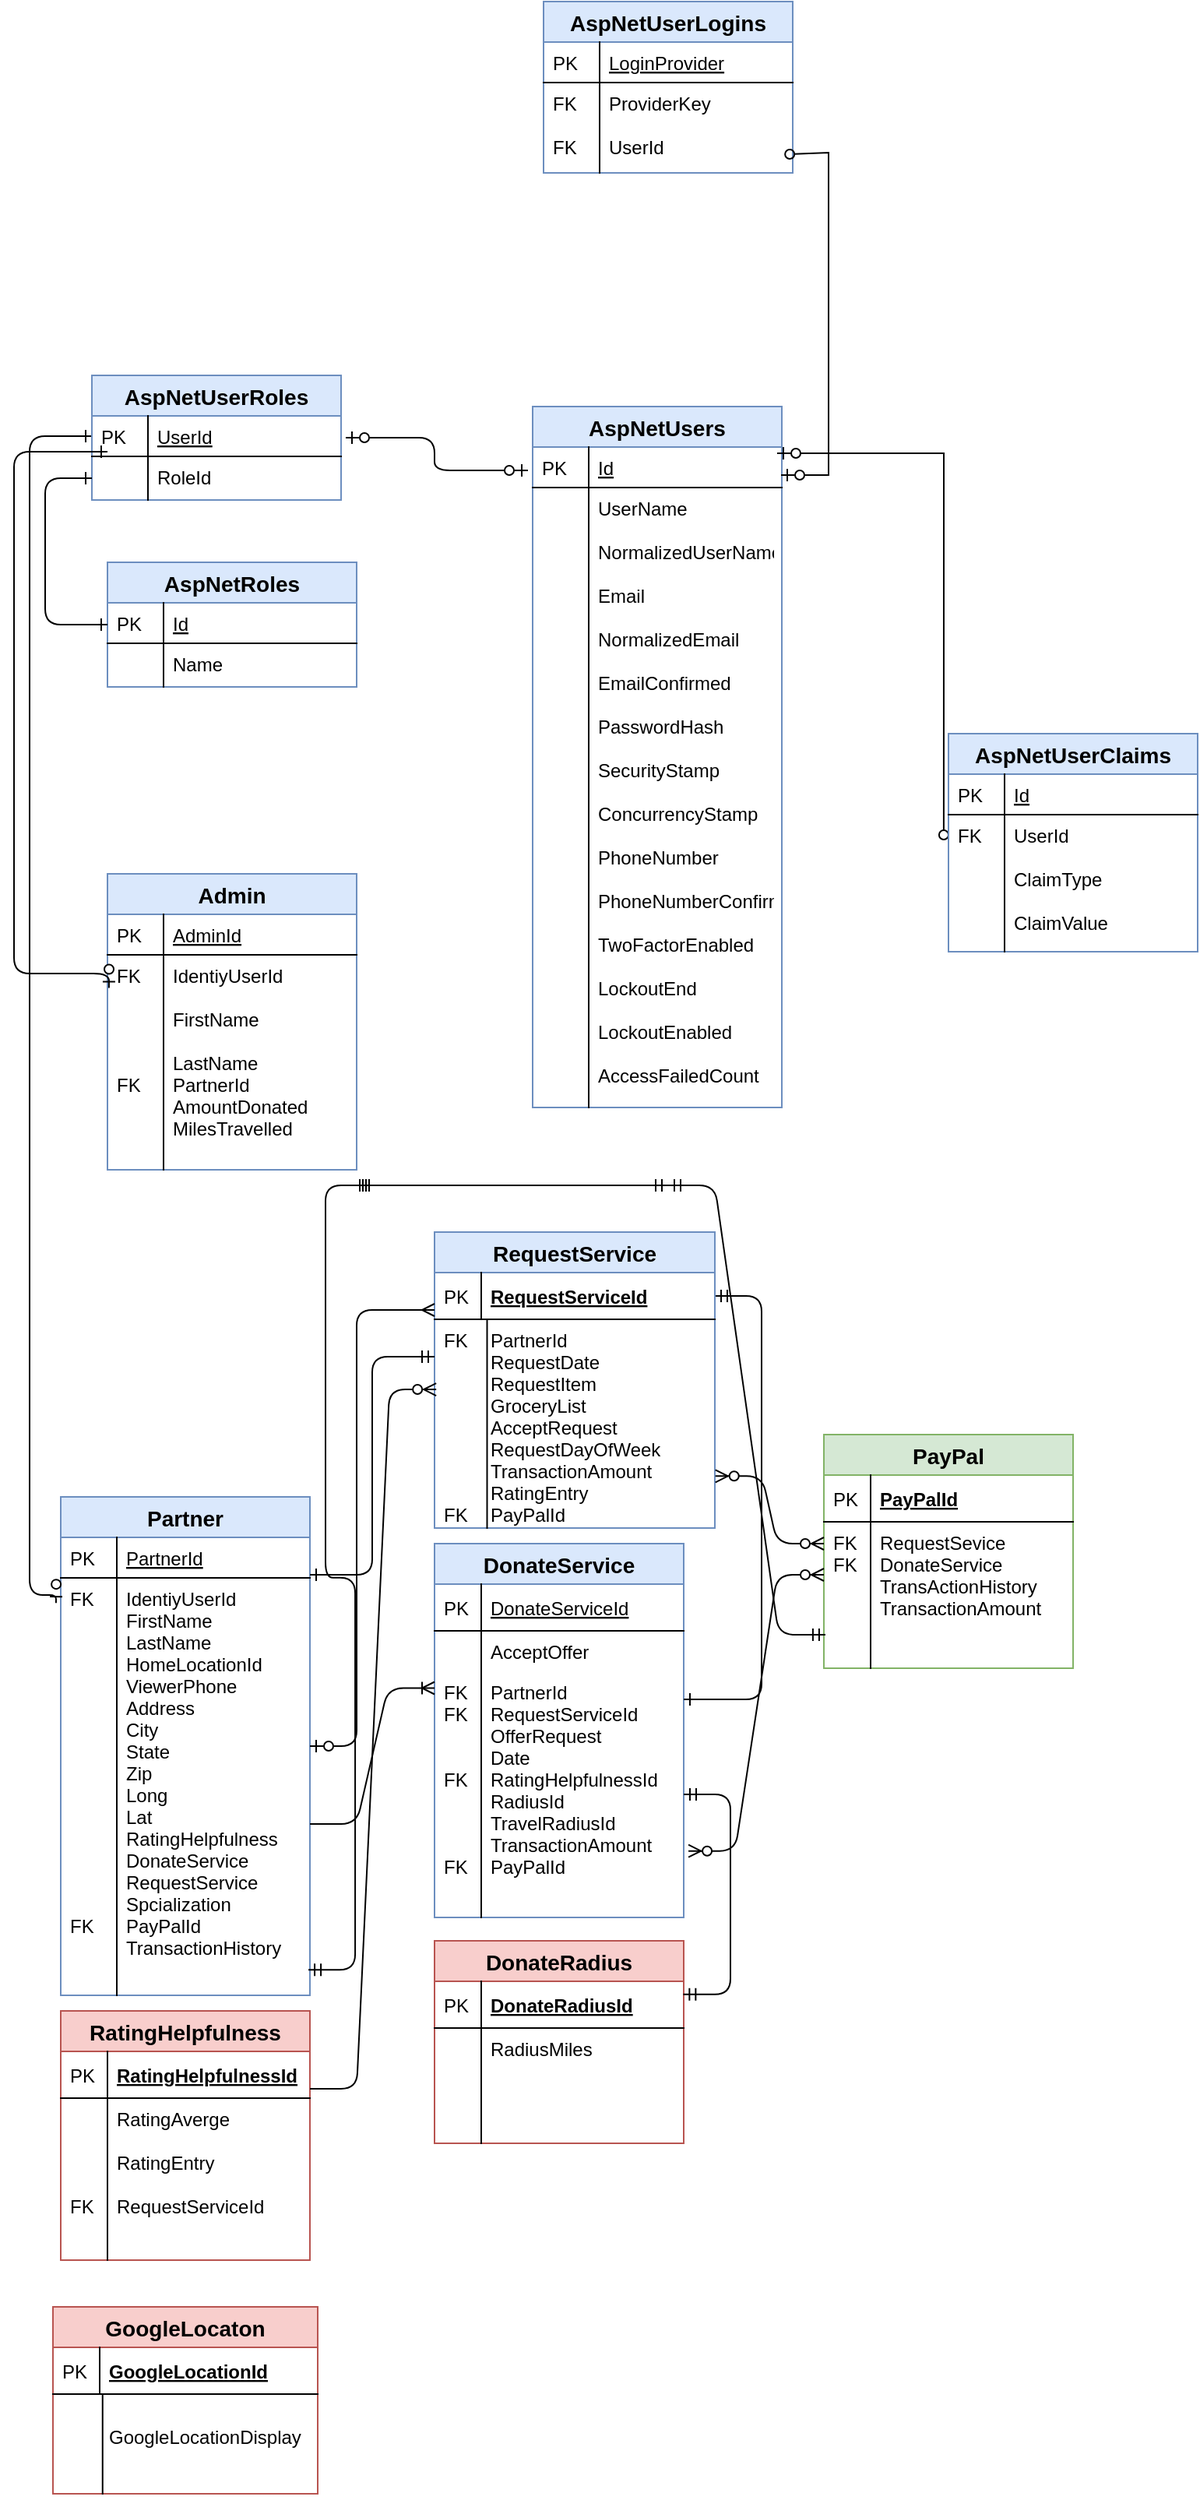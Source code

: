 <mxfile type="github" version="12.9.12">
  <diagram id="C5RBs43oDa-KdzZeNtuy" name="Page-1">
    <mxGraphModel grid="1" shadow="0" math="0" pageHeight="1169" pageWidth="827" pageScale="1" page="1" fold="1" arrows="1" connect="1" tooltips="1" guides="1" gridSize="10" dy="5072" dx="6500">
      <root>
        <mxCell id="WIyWlLk6GJQsqaUBKTNV-0" />
        <mxCell id="WIyWlLk6GJQsqaUBKTNV-1" parent="WIyWlLk6GJQsqaUBKTNV-0" />
        <mxCell id="zkfFHV4jXpPFQw0GAbJ--51" value="Partner" parent="WIyWlLk6GJQsqaUBKTNV-1" vertex="1" style="swimlane;fontStyle=1;childLayout=stackLayout;horizontal=1;startSize=26;horizontalStack=0;resizeParent=1;resizeLast=0;collapsible=1;marginBottom=0;rounded=0;shadow=0;strokeWidth=1;fontSize=14;fillColor=#dae8fc;strokeColor=#6c8ebf;">
          <mxGeometry as="geometry" height="320" width="160" y="-3680" x="-5750">
            <mxRectangle as="alternateBounds" height="26" width="160" y="80" x="20" />
          </mxGeometry>
        </mxCell>
        <mxCell id="zkfFHV4jXpPFQw0GAbJ--52" value="PartnerId" parent="zkfFHV4jXpPFQw0GAbJ--51" vertex="1" style="shape=partialRectangle;top=0;left=0;right=0;bottom=1;align=left;verticalAlign=top;fillColor=none;spacingLeft=40;spacingRight=4;overflow=hidden;rotatable=0;points=[[0,0.5],[1,0.5]];portConstraint=eastwest;dropTarget=0;rounded=0;shadow=0;strokeWidth=1;fontStyle=4">
          <mxGeometry as="geometry" height="26" width="160" y="26" />
        </mxCell>
        <mxCell id="zkfFHV4jXpPFQw0GAbJ--53" value="PK" parent="zkfFHV4jXpPFQw0GAbJ--52" vertex="1" style="shape=partialRectangle;top=0;left=0;bottom=0;fillColor=none;align=left;verticalAlign=top;spacingLeft=4;spacingRight=4;overflow=hidden;rotatable=0;points=[];portConstraint=eastwest;part=1;" connectable="0">
          <mxGeometry as="geometry" height="26" width="36" />
        </mxCell>
        <mxCell id="zkfFHV4jXpPFQw0GAbJ--54" value="IdentiyUserId&#xa;FirstName&#xa;LastName&#xa;HomeLocationId&#xa;ViewerPhone&#xa;Address&#xa;City&#xa;State&#xa;Zip&#xa;Long&#xa;Lat&#xa;RatingHelpfulness&#xa;DonateService&#xa;RequestService&#xa;Spcialization&#xa;PayPalId&#xa;TransactionHistory" parent="zkfFHV4jXpPFQw0GAbJ--51" vertex="1" style="shape=partialRectangle;top=0;left=0;right=0;bottom=0;align=left;verticalAlign=top;fillColor=none;spacingLeft=40;spacingRight=4;overflow=hidden;rotatable=0;points=[[0,0.5],[1,0.5]];portConstraint=eastwest;dropTarget=0;rounded=0;shadow=0;strokeWidth=1;">
          <mxGeometry as="geometry" height="268" width="160" y="52" />
        </mxCell>
        <mxCell id="zkfFHV4jXpPFQw0GAbJ--55" value="FK&#xa;&#xa;&#xa;&#xa;&#xa;&#xa;&#xa;&#xa;&#xa;&#xa;&#xa;&#xa;&#xa;&#xa;&#xa;FK&#xa;&#xa;" parent="zkfFHV4jXpPFQw0GAbJ--54" vertex="1" style="shape=partialRectangle;top=0;left=0;bottom=0;fillColor=none;align=left;verticalAlign=top;spacingLeft=4;spacingRight=4;overflow=hidden;rotatable=0;points=[];portConstraint=eastwest;part=1;" connectable="0">
          <mxGeometry as="geometry" height="268" width="36" />
        </mxCell>
        <mxCell id="w6MAxaTwaF9I9nZjJXPJ-12" value="DonateService" parent="WIyWlLk6GJQsqaUBKTNV-1" vertex="1" style="swimlane;fontStyle=1;childLayout=stackLayout;horizontal=1;startSize=26;horizontalStack=0;resizeParent=1;resizeParentMax=0;resizeLast=0;collapsible=1;marginBottom=0;align=center;fontSize=14;fillColor=#dae8fc;strokeColor=#6c8ebf;">
          <mxGeometry as="geometry" height="240" width="160" y="-3650" x="-5510" />
        </mxCell>
        <mxCell id="w6MAxaTwaF9I9nZjJXPJ-13" value="DonateServiceId" parent="w6MAxaTwaF9I9nZjJXPJ-12" vertex="1" style="shape=partialRectangle;top=0;left=0;right=0;bottom=1;align=left;verticalAlign=middle;fillColor=none;spacingLeft=34;spacingRight=4;overflow=hidden;rotatable=0;points=[[0,0.5],[1,0.5]];portConstraint=eastwest;dropTarget=0;fontStyle=4;fontSize=12;">
          <mxGeometry as="geometry" height="30" width="160" y="26" />
        </mxCell>
        <mxCell id="w6MAxaTwaF9I9nZjJXPJ-14" value="PK" parent="w6MAxaTwaF9I9nZjJXPJ-13" vertex="1" style="shape=partialRectangle;top=0;left=0;bottom=0;fillColor=none;align=left;verticalAlign=middle;spacingLeft=4;spacingRight=4;overflow=hidden;rotatable=0;points=[];portConstraint=eastwest;part=1;fontSize=12;" connectable="0">
          <mxGeometry as="geometry" height="30" width="30" />
        </mxCell>
        <mxCell id="w6MAxaTwaF9I9nZjJXPJ-15" value="AcceptOffer" parent="w6MAxaTwaF9I9nZjJXPJ-12" vertex="1" style="shape=partialRectangle;top=0;left=0;right=0;bottom=0;align=left;verticalAlign=top;fillColor=none;spacingLeft=34;spacingRight=4;overflow=hidden;rotatable=0;points=[[0,0.5],[1,0.5]];portConstraint=eastwest;dropTarget=0;fontSize=12;">
          <mxGeometry as="geometry" height="26" width="160" y="56" />
        </mxCell>
        <mxCell id="w6MAxaTwaF9I9nZjJXPJ-16" value="" parent="w6MAxaTwaF9I9nZjJXPJ-15" vertex="1" style="shape=partialRectangle;top=0;left=0;bottom=0;fillColor=none;align=left;verticalAlign=top;spacingLeft=4;spacingRight=4;overflow=hidden;rotatable=0;points=[];portConstraint=eastwest;part=1;fontSize=12;" connectable="0">
          <mxGeometry as="geometry" height="26" width="30" />
        </mxCell>
        <mxCell id="w6MAxaTwaF9I9nZjJXPJ-17" value="PartnerId&#xa;RequestServiceId&#xa;OfferRequest&#xa;Date&#xa;RatingHelpfulnessId&#xa;RadiusId&#xa;TravelRadiusId&#xa;TransactionAmount&#xa;PayPalId&#xa;" parent="w6MAxaTwaF9I9nZjJXPJ-12" vertex="1" style="shape=partialRectangle;top=0;left=0;right=0;bottom=0;align=left;verticalAlign=top;fillColor=none;spacingLeft=34;spacingRight=4;overflow=hidden;rotatable=0;points=[[0,0.5],[1,0.5]];portConstraint=eastwest;dropTarget=0;fontSize=12;">
          <mxGeometry as="geometry" height="158" width="160" y="82" />
        </mxCell>
        <mxCell id="w6MAxaTwaF9I9nZjJXPJ-18" value="FK&#xa;FK&#xa;&#xa;&#xa;FK&#xa;&#xa;&#xa;&#xa;FK&#xa;&#xa;&#xa;&#xa;&#xa;&#xa;&#xa;" parent="w6MAxaTwaF9I9nZjJXPJ-17" vertex="1" style="shape=partialRectangle;top=0;left=0;bottom=0;fillColor=none;align=left;verticalAlign=top;spacingLeft=4;spacingRight=4;overflow=hidden;rotatable=0;points=[];portConstraint=eastwest;part=1;fontSize=12;" connectable="0">
          <mxGeometry as="geometry" height="158" width="30" />
        </mxCell>
        <mxCell id="w6MAxaTwaF9I9nZjJXPJ-37" value="" parent="WIyWlLk6GJQsqaUBKTNV-1" style="edgeStyle=entityRelationEdgeStyle;fontSize=12;html=1;endArrow=ERmandOne;startArrow=ERone;startFill=0;" edge="1" target="w6MAxaTwaF9I9nZjJXPJ-27">
          <mxGeometry as="geometry" height="100" width="100" relative="1">
            <mxPoint as="sourcePoint" y="-3550" x="-5350" />
            <mxPoint as="targetPoint" y="-3570" x="-5240" />
          </mxGeometry>
        </mxCell>
        <mxCell id="w6MAxaTwaF9I9nZjJXPJ-26" value="RequestService" parent="WIyWlLk6GJQsqaUBKTNV-1" vertex="1" style="swimlane;fontStyle=1;childLayout=stackLayout;horizontal=1;startSize=26;horizontalStack=0;resizeParent=1;resizeParentMax=0;resizeLast=0;collapsible=1;marginBottom=0;align=center;fontSize=14;fillColor=#dae8fc;strokeColor=#6c8ebf;">
          <mxGeometry as="geometry" height="190" width="180" y="-3850" x="-5510" />
        </mxCell>
        <mxCell id="49uODAvItG5w0bbBPL_0-8" value="" parent="w6MAxaTwaF9I9nZjJXPJ-26" style="edgeStyle=entityRelationEdgeStyle;fontSize=12;html=1;endArrow=ERmandOne;startArrow=ERmandOne;" edge="1">
          <mxGeometry as="geometry" height="100" width="100" relative="1">
            <mxPoint as="sourcePoint" y="-30" x="-50" />
            <mxPoint as="targetPoint" y="-30" x="150" />
          </mxGeometry>
        </mxCell>
        <mxCell id="w6MAxaTwaF9I9nZjJXPJ-27" value="RequestServiceId" parent="w6MAxaTwaF9I9nZjJXPJ-26" vertex="1" style="shape=partialRectangle;top=0;left=0;right=0;bottom=1;align=left;verticalAlign=middle;fillColor=none;spacingLeft=34;spacingRight=4;overflow=hidden;rotatable=0;points=[[0,0.5],[1,0.5]];portConstraint=eastwest;dropTarget=0;fontStyle=5;fontSize=12;">
          <mxGeometry as="geometry" height="30" width="180" y="26" />
        </mxCell>
        <mxCell id="w6MAxaTwaF9I9nZjJXPJ-28" value="PK" parent="w6MAxaTwaF9I9nZjJXPJ-27" vertex="1" style="shape=partialRectangle;top=0;left=0;bottom=0;fillColor=none;align=left;verticalAlign=middle;spacingLeft=4;spacingRight=4;overflow=hidden;rotatable=0;points=[];portConstraint=eastwest;part=1;fontSize=12;" connectable="0">
          <mxGeometry as="geometry" height="30" width="30" />
        </mxCell>
        <mxCell id="w6MAxaTwaF9I9nZjJXPJ-29" value="PartnerId&#xa;RequestDate&#xa;RequestItem&#xa;GroceryList&#xa;AcceptRequest&#xa;RequestDayOfWeek&#xa;TransactionAmount&#xa;RatingEntry&#xa;PayPalId&#xa;" parent="w6MAxaTwaF9I9nZjJXPJ-26" vertex="1" style="shape=partialRectangle;top=0;left=0;right=0;bottom=0;align=left;verticalAlign=top;fillColor=none;spacingLeft=34;spacingRight=4;overflow=hidden;rotatable=0;points=[[0,0.5],[1,0.5]];portConstraint=eastwest;dropTarget=0;fontSize=12;">
          <mxGeometry as="geometry" height="134" width="180" y="56" />
        </mxCell>
        <mxCell id="w6MAxaTwaF9I9nZjJXPJ-30" value="FK&#xa;&#xa;&#xa;&#xa;&#xa;&#xa;&#xa;&#xa;FK&#xa;&#xa;&#xa;&#xa;" parent="w6MAxaTwaF9I9nZjJXPJ-29" vertex="1" style="shape=partialRectangle;top=0;left=0;bottom=0;fillColor=none;align=left;verticalAlign=top;spacingLeft=4;spacingRight=4;overflow=hidden;rotatable=0;points=[];portConstraint=eastwest;part=1;fontSize=12;" connectable="0">
          <mxGeometry as="geometry" height="134" width="33.75" />
        </mxCell>
        <mxCell id="4Npi-XYbnUJPOElRgU_o-9" value="" parent="WIyWlLk6GJQsqaUBKTNV-1" style="edgeStyle=orthogonalEdgeStyle;fontSize=12;html=1;endArrow=ERzeroToOne;endFill=1;entryX=-0.019;entryY=0.06;entryDx=0;entryDy=0;entryPerimeter=0;startArrow=ERone;startFill=0;" edge="1" target="zkfFHV4jXpPFQw0GAbJ--54">
          <mxGeometry as="geometry" height="100" width="100" relative="1">
            <mxPoint as="sourcePoint" y="-4361" x="-5730" />
            <mxPoint as="targetPoint" y="-3791" x="-5750" />
            <Array as="points">
              <mxPoint y="-4361" x="-5770" />
              <mxPoint y="-3617" x="-5770" />
            </Array>
          </mxGeometry>
        </mxCell>
        <mxCell id="4Npi-XYbnUJPOElRgU_o-16" value="PayPal" parent="WIyWlLk6GJQsqaUBKTNV-1" vertex="1" style="swimlane;fontStyle=1;childLayout=stackLayout;horizontal=1;startSize=26;horizontalStack=0;resizeParent=1;resizeParentMax=0;resizeLast=0;collapsible=1;marginBottom=0;align=center;fontSize=14;fillColor=#d5e8d4;strokeColor=#82b366;">
          <mxGeometry as="geometry" height="150" width="160" y="-3720" x="-5260" />
        </mxCell>
        <mxCell id="4Npi-XYbnUJPOElRgU_o-17" value="PayPalId" parent="4Npi-XYbnUJPOElRgU_o-16" vertex="1" style="shape=partialRectangle;top=0;left=0;right=0;bottom=1;align=left;verticalAlign=middle;fillColor=none;spacingLeft=34;spacingRight=4;overflow=hidden;rotatable=0;points=[[0,0.5],[1,0.5]];portConstraint=eastwest;dropTarget=0;fontStyle=5;fontSize=12;">
          <mxGeometry as="geometry" height="30" width="160" y="26" />
        </mxCell>
        <mxCell id="4Npi-XYbnUJPOElRgU_o-18" value="PK" parent="4Npi-XYbnUJPOElRgU_o-17" vertex="1" style="shape=partialRectangle;top=0;left=0;bottom=0;fillColor=none;align=left;verticalAlign=middle;spacingLeft=4;spacingRight=4;overflow=hidden;rotatable=0;points=[];portConstraint=eastwest;part=1;fontSize=12;" connectable="0">
          <mxGeometry as="geometry" height="30" width="30" />
        </mxCell>
        <mxCell id="4Npi-XYbnUJPOElRgU_o-19" value="RequestSevice&#xa;DonateService&#xa;TransActionHistory&#xa;TransactionAmount" parent="4Npi-XYbnUJPOElRgU_o-16" vertex="1" style="shape=partialRectangle;top=0;left=0;right=0;bottom=0;align=left;verticalAlign=top;fillColor=none;spacingLeft=34;spacingRight=4;overflow=hidden;rotatable=0;points=[[0,0.5],[1,0.5]];portConstraint=eastwest;dropTarget=0;fontSize=12;">
          <mxGeometry as="geometry" height="94" width="160" y="56" />
        </mxCell>
        <mxCell id="4Npi-XYbnUJPOElRgU_o-20" value="FK&#xa;FK" parent="4Npi-XYbnUJPOElRgU_o-19" vertex="1" style="shape=partialRectangle;top=0;left=0;bottom=0;fillColor=none;align=left;verticalAlign=top;spacingLeft=4;spacingRight=4;overflow=hidden;rotatable=0;points=[];portConstraint=eastwest;part=1;fontSize=12;" connectable="0">
          <mxGeometry as="geometry" height="94" width="30" />
        </mxCell>
        <mxCell id="0W0cWMTUV2IDfXPeLBm6-0" value="" parent="WIyWlLk6GJQsqaUBKTNV-1" style="edgeStyle=orthogonalEdgeStyle;fontSize=12;html=1;endArrow=ERmandOne;startArrow=ERone;startFill=0;" edge="1" source="zkfFHV4jXpPFQw0GAbJ--52">
          <mxGeometry as="geometry" height="100" width="100" relative="1">
            <mxPoint as="sourcePoint" y="-3630" x="-5580" />
            <mxPoint as="targetPoint" y="-3770" x="-5510" />
            <Array as="points">
              <mxPoint y="-3630" x="-5550" />
              <mxPoint y="-3770" x="-5550" />
            </Array>
          </mxGeometry>
        </mxCell>
        <mxCell id="oAIq1dQu28Q5ENZZxSXI-0" value="" parent="WIyWlLk6GJQsqaUBKTNV-1" style="edgeStyle=orthogonalEdgeStyle;fontSize=12;html=1;endArrow=ERmany;startArrow=ERzeroToOne;startFill=1;endFill=0;" edge="1">
          <mxGeometry as="geometry" height="100" width="100" relative="1">
            <mxPoint as="sourcePoint" y="-3520" x="-5590" />
            <mxPoint as="targetPoint" y="-3800" x="-5510" />
            <Array as="points">
              <mxPoint y="-3520" x="-5590" />
              <mxPoint y="-3520" x="-5560" />
              <mxPoint y="-3800" x="-5560" />
            </Array>
          </mxGeometry>
        </mxCell>
        <mxCell id="KTBwwEuSzIFc9z8oNqsP-0" value="AspNetRoles" parent="WIyWlLk6GJQsqaUBKTNV-1" vertex="1" style="swimlane;fontStyle=1;childLayout=stackLayout;horizontal=1;startSize=26;horizontalStack=0;resizeParent=1;resizeLast=0;collapsible=1;marginBottom=0;rounded=0;shadow=0;strokeWidth=1;fontSize=14;fillColor=#dae8fc;strokeColor=#6c8ebf;">
          <mxGeometry as="geometry" height="80" width="160" y="-4280" x="-5720">
            <mxRectangle as="alternateBounds" height="26" width="160" y="80" x="20" />
          </mxGeometry>
        </mxCell>
        <mxCell id="KTBwwEuSzIFc9z8oNqsP-1" value="Id" parent="KTBwwEuSzIFc9z8oNqsP-0" vertex="1" style="shape=partialRectangle;top=0;left=0;right=0;bottom=1;align=left;verticalAlign=top;fillColor=none;spacingLeft=40;spacingRight=4;overflow=hidden;rotatable=0;points=[[0,0.5],[1,0.5]];portConstraint=eastwest;dropTarget=0;rounded=0;shadow=0;strokeWidth=1;fontStyle=4">
          <mxGeometry as="geometry" height="26" width="160" y="26" />
        </mxCell>
        <mxCell id="KTBwwEuSzIFc9z8oNqsP-2" value="PK" parent="KTBwwEuSzIFc9z8oNqsP-1" vertex="1" style="shape=partialRectangle;top=0;left=0;bottom=0;fillColor=none;align=left;verticalAlign=top;spacingLeft=4;spacingRight=4;overflow=hidden;rotatable=0;points=[];portConstraint=eastwest;part=1;" connectable="0">
          <mxGeometry as="geometry" height="26" width="36" />
        </mxCell>
        <mxCell id="KTBwwEuSzIFc9z8oNqsP-3" value="Name" parent="KTBwwEuSzIFc9z8oNqsP-0" vertex="1" style="shape=partialRectangle;top=0;left=0;right=0;bottom=0;align=left;verticalAlign=top;fillColor=none;spacingLeft=40;spacingRight=4;overflow=hidden;rotatable=0;points=[[0,0.5],[1,0.5]];portConstraint=eastwest;dropTarget=0;rounded=0;shadow=0;strokeWidth=1;">
          <mxGeometry as="geometry" height="28" width="160" y="52" />
        </mxCell>
        <mxCell id="KTBwwEuSzIFc9z8oNqsP-4" value="" parent="KTBwwEuSzIFc9z8oNqsP-3" vertex="1" style="shape=partialRectangle;top=0;left=0;bottom=0;fillColor=none;align=left;verticalAlign=top;spacingLeft=4;spacingRight=4;overflow=hidden;rotatable=0;points=[];portConstraint=eastwest;part=1;" connectable="0">
          <mxGeometry as="geometry" height="28" width="36" />
        </mxCell>
        <mxCell id="KTBwwEuSzIFc9z8oNqsP-5" value="AspNetUserRoles" parent="WIyWlLk6GJQsqaUBKTNV-1" vertex="1" style="swimlane;fontStyle=1;childLayout=stackLayout;horizontal=1;startSize=26;horizontalStack=0;resizeParent=1;resizeLast=0;collapsible=1;marginBottom=0;rounded=0;shadow=0;strokeWidth=1;fontSize=14;fillColor=#dae8fc;strokeColor=#6c8ebf;">
          <mxGeometry as="geometry" height="80" width="160" y="-4400" x="-5730">
            <mxRectangle as="alternateBounds" height="26" width="160" y="80" x="20" />
          </mxGeometry>
        </mxCell>
        <mxCell id="KTBwwEuSzIFc9z8oNqsP-6" value="UserId" parent="KTBwwEuSzIFc9z8oNqsP-5" vertex="1" style="shape=partialRectangle;top=0;left=0;right=0;bottom=1;align=left;verticalAlign=top;fillColor=none;spacingLeft=40;spacingRight=4;overflow=hidden;rotatable=0;points=[[0,0.5],[1,0.5]];portConstraint=eastwest;dropTarget=0;rounded=0;shadow=0;strokeWidth=1;fontStyle=4">
          <mxGeometry as="geometry" height="26" width="160" y="26" />
        </mxCell>
        <mxCell id="KTBwwEuSzIFc9z8oNqsP-7" value="PK" parent="KTBwwEuSzIFc9z8oNqsP-6" vertex="1" style="shape=partialRectangle;top=0;left=0;bottom=0;fillColor=none;align=left;verticalAlign=top;spacingLeft=4;spacingRight=4;overflow=hidden;rotatable=0;points=[];portConstraint=eastwest;part=1;" connectable="0">
          <mxGeometry as="geometry" height="26" width="36" />
        </mxCell>
        <mxCell id="KTBwwEuSzIFc9z8oNqsP-8" value="RoleId" parent="KTBwwEuSzIFc9z8oNqsP-5" vertex="1" style="shape=partialRectangle;top=0;left=0;right=0;bottom=0;align=left;verticalAlign=top;fillColor=none;spacingLeft=40;spacingRight=4;overflow=hidden;rotatable=0;points=[[0,0.5],[1,0.5]];portConstraint=eastwest;dropTarget=0;rounded=0;shadow=0;strokeWidth=1;">
          <mxGeometry as="geometry" height="28" width="160" y="52" />
        </mxCell>
        <mxCell id="KTBwwEuSzIFc9z8oNqsP-9" value="" parent="KTBwwEuSzIFc9z8oNqsP-8" vertex="1" style="shape=partialRectangle;top=0;left=0;bottom=0;fillColor=none;align=left;verticalAlign=top;spacingLeft=4;spacingRight=4;overflow=hidden;rotatable=0;points=[];portConstraint=eastwest;part=1;" connectable="0">
          <mxGeometry as="geometry" height="28" width="36" />
        </mxCell>
        <mxCell id="KTBwwEuSzIFc9z8oNqsP-10" value="AspNetUserLogins" parent="WIyWlLk6GJQsqaUBKTNV-1" vertex="1" style="swimlane;fontStyle=1;childLayout=stackLayout;horizontal=1;startSize=26;horizontalStack=0;resizeParent=1;resizeLast=0;collapsible=1;marginBottom=0;rounded=0;shadow=0;strokeWidth=1;fontSize=14;fillColor=#dae8fc;strokeColor=#6c8ebf;">
          <mxGeometry as="geometry" height="110" width="160" y="-4640" x="-5440">
            <mxRectangle as="alternateBounds" height="26" width="160" y="80" x="20" />
          </mxGeometry>
        </mxCell>
        <mxCell id="KTBwwEuSzIFc9z8oNqsP-11" value="LoginProvider" parent="KTBwwEuSzIFc9z8oNqsP-10" vertex="1" style="shape=partialRectangle;top=0;left=0;right=0;bottom=1;align=left;verticalAlign=top;fillColor=none;spacingLeft=40;spacingRight=4;overflow=hidden;rotatable=0;points=[[0,0.5],[1,0.5]];portConstraint=eastwest;dropTarget=0;rounded=0;shadow=0;strokeWidth=1;fontStyle=4">
          <mxGeometry as="geometry" height="26" width="160" y="26" />
        </mxCell>
        <mxCell id="KTBwwEuSzIFc9z8oNqsP-12" value="PK" parent="KTBwwEuSzIFc9z8oNqsP-11" vertex="1" style="shape=partialRectangle;top=0;left=0;bottom=0;fillColor=none;align=left;verticalAlign=top;spacingLeft=4;spacingRight=4;overflow=hidden;rotatable=0;points=[];portConstraint=eastwest;part=1;" connectable="0">
          <mxGeometry as="geometry" height="26" width="36" />
        </mxCell>
        <mxCell id="KTBwwEuSzIFc9z8oNqsP-13" value="ProviderKey&#xa;&#xa;UserId" parent="KTBwwEuSzIFc9z8oNqsP-10" vertex="1" style="shape=partialRectangle;top=0;left=0;right=0;bottom=0;align=left;verticalAlign=top;fillColor=none;spacingLeft=40;spacingRight=4;overflow=hidden;rotatable=0;points=[[0,0.5],[1,0.5]];portConstraint=eastwest;dropTarget=0;rounded=0;shadow=0;strokeWidth=1;">
          <mxGeometry as="geometry" height="58" width="160" y="52" />
        </mxCell>
        <mxCell id="KTBwwEuSzIFc9z8oNqsP-14" value="FK&#xa;&#xa;FK" parent="KTBwwEuSzIFc9z8oNqsP-13" vertex="1" style="shape=partialRectangle;top=0;left=0;bottom=0;fillColor=none;align=left;verticalAlign=top;spacingLeft=4;spacingRight=4;overflow=hidden;rotatable=0;points=[];portConstraint=eastwest;part=1;" connectable="0">
          <mxGeometry as="geometry" height="58" width="36" />
        </mxCell>
        <mxCell id="KTBwwEuSzIFc9z8oNqsP-15" value="AspNetUsers" parent="WIyWlLk6GJQsqaUBKTNV-1" vertex="1" style="swimlane;fontStyle=1;childLayout=stackLayout;horizontal=1;startSize=26;horizontalStack=0;resizeParent=1;resizeLast=0;collapsible=1;marginBottom=0;rounded=0;shadow=0;strokeWidth=1;fontSize=14;fillColor=#dae8fc;strokeColor=#6c8ebf;">
          <mxGeometry as="geometry" height="450" width="160" y="-4380" x="-5447">
            <mxRectangle as="alternateBounds" height="26" width="160" y="80" x="20" />
          </mxGeometry>
        </mxCell>
        <mxCell id="KTBwwEuSzIFc9z8oNqsP-31" parent="KTBwwEuSzIFc9z8oNqsP-15" style="edgeStyle=orthogonalEdgeStyle;rounded=0;orthogonalLoop=1;jettySize=auto;html=1;startArrow=oval;startFill=0;endArrow=ERzeroToOne;endFill=1;exitX=-0.019;exitY=0.148;exitDx=0;exitDy=0;exitPerimeter=0;" edge="1" source="KTBwwEuSzIFc9z8oNqsP-23">
          <mxGeometry as="geometry" relative="1">
            <mxPoint as="targetPoint" y="30" x="157" />
            <mxPoint as="sourcePoint" y="270" x="247" />
            <Array as="points">
              <mxPoint y="30" x="264" />
            </Array>
          </mxGeometry>
        </mxCell>
        <mxCell id="KTBwwEuSzIFc9z8oNqsP-16" value="Id" parent="KTBwwEuSzIFc9z8oNqsP-15" vertex="1" style="shape=partialRectangle;top=0;left=0;right=0;bottom=1;align=left;verticalAlign=top;fillColor=none;spacingLeft=40;spacingRight=4;overflow=hidden;rotatable=0;points=[[0,0.5],[1,0.5]];portConstraint=eastwest;dropTarget=0;rounded=0;shadow=0;strokeWidth=1;fontStyle=4">
          <mxGeometry as="geometry" height="26" width="160" y="26" />
        </mxCell>
        <mxCell id="KTBwwEuSzIFc9z8oNqsP-17" value="PK" parent="KTBwwEuSzIFc9z8oNqsP-16" vertex="1" style="shape=partialRectangle;top=0;left=0;bottom=0;fillColor=none;align=left;verticalAlign=top;spacingLeft=4;spacingRight=4;overflow=hidden;rotatable=0;points=[];portConstraint=eastwest;part=1;" connectable="0">
          <mxGeometry as="geometry" height="26" width="36" />
        </mxCell>
        <mxCell id="KTBwwEuSzIFc9z8oNqsP-18" value="UserName&#xa;&#xa;NormalizedUserName&#xa;&#xa;Email&#xa;&#xa;NormalizedEmail&#xa;&#xa;EmailConfirmed&#xa;&#xa;PasswordHash&#xa;&#xa;SecurityStamp&#xa;&#xa;ConcurrencyStamp&#xa;&#xa;PhoneNumber&#xa;&#xa;PhoneNumberConfirmed&#xa;&#xa;TwoFactorEnabled&#xa;&#xa;LockoutEnd&#xa;&#xa;LockoutEnabled&#xa;&#xa;AccessFailedCount" parent="KTBwwEuSzIFc9z8oNqsP-15" vertex="1" style="shape=partialRectangle;top=0;left=0;right=0;bottom=0;align=left;verticalAlign=top;fillColor=none;spacingLeft=40;spacingRight=4;overflow=hidden;rotatable=0;points=[[0,0.5],[1,0.5]];portConstraint=eastwest;dropTarget=0;rounded=0;shadow=0;strokeWidth=1;">
          <mxGeometry as="geometry" height="398" width="160" y="52" />
        </mxCell>
        <mxCell id="KTBwwEuSzIFc9z8oNqsP-19" value="" parent="KTBwwEuSzIFc9z8oNqsP-18" vertex="1" style="shape=partialRectangle;top=0;left=0;bottom=0;fillColor=none;align=left;verticalAlign=top;spacingLeft=4;spacingRight=4;overflow=hidden;rotatable=0;points=[];portConstraint=eastwest;part=1;" connectable="0">
          <mxGeometry as="geometry" height="398" width="36" />
        </mxCell>
        <mxCell id="KTBwwEuSzIFc9z8oNqsP-20" value="AspNetUserClaims" parent="WIyWlLk6GJQsqaUBKTNV-1" vertex="1" style="swimlane;fontStyle=1;childLayout=stackLayout;horizontal=1;startSize=26;horizontalStack=0;resizeParent=1;resizeLast=0;collapsible=1;marginBottom=0;rounded=0;shadow=0;strokeWidth=1;fontSize=14;fillColor=#dae8fc;strokeColor=#6c8ebf;">
          <mxGeometry as="geometry" height="140" width="160" y="-4170" x="-5180">
            <mxRectangle as="alternateBounds" height="26" width="160" y="80" x="20" />
          </mxGeometry>
        </mxCell>
        <mxCell id="KTBwwEuSzIFc9z8oNqsP-21" value="Id" parent="KTBwwEuSzIFc9z8oNqsP-20" vertex="1" style="shape=partialRectangle;top=0;left=0;right=0;bottom=1;align=left;verticalAlign=top;fillColor=none;spacingLeft=40;spacingRight=4;overflow=hidden;rotatable=0;points=[[0,0.5],[1,0.5]];portConstraint=eastwest;dropTarget=0;rounded=0;shadow=0;strokeWidth=1;fontStyle=4">
          <mxGeometry as="geometry" height="26" width="160" y="26" />
        </mxCell>
        <mxCell id="KTBwwEuSzIFc9z8oNqsP-22" value="PK" parent="KTBwwEuSzIFc9z8oNqsP-21" vertex="1" style="shape=partialRectangle;top=0;left=0;bottom=0;fillColor=none;align=left;verticalAlign=top;spacingLeft=4;spacingRight=4;overflow=hidden;rotatable=0;points=[];portConstraint=eastwest;part=1;" connectable="0">
          <mxGeometry as="geometry" height="26" width="36" />
        </mxCell>
        <mxCell id="KTBwwEuSzIFc9z8oNqsP-23" value="UserId&#xa;&#xa;ClaimType&#xa;&#xa;ClaimValue" parent="KTBwwEuSzIFc9z8oNqsP-20" vertex="1" style="shape=partialRectangle;top=0;left=0;right=0;bottom=0;align=left;verticalAlign=top;fillColor=none;spacingLeft=40;spacingRight=4;overflow=hidden;rotatable=0;points=[[0,0.5],[1,0.5]];portConstraint=eastwest;dropTarget=0;rounded=0;shadow=0;strokeWidth=1;">
          <mxGeometry as="geometry" height="88" width="160" y="52" />
        </mxCell>
        <mxCell id="KTBwwEuSzIFc9z8oNqsP-24" value="FK&#xa;&#xa;&#xa;&#xa;" parent="KTBwwEuSzIFc9z8oNqsP-23" vertex="1" style="shape=partialRectangle;top=0;left=0;bottom=0;fillColor=none;align=left;verticalAlign=top;spacingLeft=4;spacingRight=4;overflow=hidden;rotatable=0;points=[];portConstraint=eastwest;part=1;" connectable="0">
          <mxGeometry as="geometry" height="88" width="36" />
        </mxCell>
        <mxCell id="KTBwwEuSzIFc9z8oNqsP-25" value="" parent="WIyWlLk6GJQsqaUBKTNV-1" style="edgeStyle=orthogonalEdgeStyle;fontSize=12;html=1;endArrow=ERone;endFill=0;entryX=0;entryY=0.5;entryDx=0;entryDy=0;startArrow=ERone;startFill=0;" edge="1" target="KTBwwEuSzIFc9z8oNqsP-8">
          <mxGeometry as="geometry" height="100" width="100" relative="1">
            <mxPoint as="sourcePoint" y="-4240" x="-5720" />
            <mxPoint as="targetPoint" y="-3606.72" x="-5743.04" />
            <Array as="points">
              <mxPoint y="-4240" x="-5760" />
              <mxPoint y="-4334" x="-5760" />
            </Array>
          </mxGeometry>
        </mxCell>
        <mxCell id="KTBwwEuSzIFc9z8oNqsP-26" value="" parent="WIyWlLk6GJQsqaUBKTNV-1" style="edgeStyle=orthogonalEdgeStyle;fontSize=12;html=1;endArrow=ERzeroToOne;startArrow=ERzeroToOne;startFill=1;endFill=1;" edge="1">
          <mxGeometry as="geometry" height="100" width="100" relative="1">
            <mxPoint as="sourcePoint" y="-4360" x="-5567" />
            <mxPoint as="targetPoint" y="-4339" x="-5450" />
            <Array as="points">
              <mxPoint y="-4360" x="-5510" />
              <mxPoint y="-4339" x="-5510" />
            </Array>
          </mxGeometry>
        </mxCell>
        <mxCell id="KTBwwEuSzIFc9z8oNqsP-30" parent="WIyWlLk6GJQsqaUBKTNV-1" style="edgeStyle=orthogonalEdgeStyle;rounded=0;orthogonalLoop=1;jettySize=auto;html=1;startArrow=oval;startFill=0;endArrow=ERzeroToOne;endFill=1;exitX=0.988;exitY=0.793;exitDx=0;exitDy=0;exitPerimeter=0;" edge="1" source="KTBwwEuSzIFc9z8oNqsP-13">
          <mxGeometry as="geometry" relative="1">
            <mxPoint as="targetPoint" y="-4336" x="-5287.5" />
            <mxPoint as="sourcePoint" y="-4670" x="-4992.5" />
            <Array as="points">
              <mxPoint y="-4543" x="-5257" />
              <mxPoint y="-4336" x="-5257" />
            </Array>
          </mxGeometry>
        </mxCell>
        <mxCell id="KTBwwEuSzIFc9z8oNqsP-32" value="Admin" parent="WIyWlLk6GJQsqaUBKTNV-1" vertex="1" style="swimlane;fontStyle=1;childLayout=stackLayout;horizontal=1;startSize=26;horizontalStack=0;resizeParent=1;resizeLast=0;collapsible=1;marginBottom=0;rounded=0;shadow=0;strokeWidth=1;fontSize=14;fillColor=#dae8fc;strokeColor=#6c8ebf;">
          <mxGeometry as="geometry" height="190" width="160" y="-4080" x="-5720">
            <mxRectangle as="alternateBounds" height="26" width="160" y="80" x="20" />
          </mxGeometry>
        </mxCell>
        <mxCell id="KTBwwEuSzIFc9z8oNqsP-33" value="AdminId" parent="KTBwwEuSzIFc9z8oNqsP-32" vertex="1" style="shape=partialRectangle;top=0;left=0;right=0;bottom=1;align=left;verticalAlign=top;fillColor=none;spacingLeft=40;spacingRight=4;overflow=hidden;rotatable=0;points=[[0,0.5],[1,0.5]];portConstraint=eastwest;dropTarget=0;rounded=0;shadow=0;strokeWidth=1;fontStyle=4">
          <mxGeometry as="geometry" height="26" width="160" y="26" />
        </mxCell>
        <mxCell id="KTBwwEuSzIFc9z8oNqsP-34" value="PK" parent="KTBwwEuSzIFc9z8oNqsP-33" vertex="1" style="shape=partialRectangle;top=0;left=0;bottom=0;fillColor=none;align=left;verticalAlign=top;spacingLeft=4;spacingRight=4;overflow=hidden;rotatable=0;points=[];portConstraint=eastwest;part=1;" connectable="0">
          <mxGeometry as="geometry" height="26" width="36" />
        </mxCell>
        <mxCell id="KTBwwEuSzIFc9z8oNqsP-35" value="IdentiyUserId&#xa;&#xa;FirstName&#xa;&#xa;LastName&#xa;PartnerId&#xa;AmountDonated&#xa;MilesTravelled" parent="KTBwwEuSzIFc9z8oNqsP-32" vertex="1" style="shape=partialRectangle;top=0;left=0;right=0;bottom=0;align=left;verticalAlign=top;fillColor=none;spacingLeft=40;spacingRight=4;overflow=hidden;rotatable=0;points=[[0,0.5],[1,0.5]];portConstraint=eastwest;dropTarget=0;rounded=0;shadow=0;strokeWidth=1;">
          <mxGeometry as="geometry" height="138" width="160" y="52" />
        </mxCell>
        <mxCell id="KTBwwEuSzIFc9z8oNqsP-36" value="FK&#xa;&#xa;&#xa;&#xa;&#xa;FK&#xa;" parent="KTBwwEuSzIFc9z8oNqsP-35" vertex="1" style="shape=partialRectangle;top=0;left=0;bottom=0;fillColor=none;align=left;verticalAlign=top;spacingLeft=4;spacingRight=4;overflow=hidden;rotatable=0;points=[];portConstraint=eastwest;part=1;" connectable="0">
          <mxGeometry as="geometry" height="138" width="36" />
        </mxCell>
        <mxCell id="KTBwwEuSzIFc9z8oNqsP-37" value="" parent="WIyWlLk6GJQsqaUBKTNV-1" style="edgeStyle=orthogonalEdgeStyle;fontSize=12;html=1;endArrow=ERzeroToOne;endFill=1;startArrow=ERone;startFill=0;entryX=0.006;entryY=0.154;entryDx=0;entryDy=0;entryPerimeter=0;" edge="1" target="KTBwwEuSzIFc9z8oNqsP-35">
          <mxGeometry as="geometry" height="100" width="100" relative="1">
            <mxPoint as="sourcePoint" y="-4351" x="-5720" />
            <mxPoint as="targetPoint" y="-3980" x="-5730" />
            <Array as="points">
              <mxPoint y="-4351" x="-5780" />
              <mxPoint y="-4016" x="-5780" />
            </Array>
          </mxGeometry>
        </mxCell>
        <mxCell id="oAIq1dQu28Q5ENZZxSXI-18" value="DonateRadius" parent="WIyWlLk6GJQsqaUBKTNV-1" vertex="1" style="swimlane;fontStyle=1;childLayout=stackLayout;horizontal=1;startSize=26;horizontalStack=0;resizeParent=1;resizeParentMax=0;resizeLast=0;collapsible=1;marginBottom=0;align=center;fontSize=14;fillColor=#f8cecc;strokeColor=#b85450;">
          <mxGeometry as="geometry" height="130" width="160" y="-3395" x="-5510" />
        </mxCell>
        <mxCell id="oAIq1dQu28Q5ENZZxSXI-19" value="DonateRadiusId" parent="oAIq1dQu28Q5ENZZxSXI-18" vertex="1" style="shape=partialRectangle;top=0;left=0;right=0;bottom=1;align=left;verticalAlign=middle;fillColor=none;spacingLeft=34;spacingRight=4;overflow=hidden;rotatable=0;points=[[0,0.5],[1,0.5]];portConstraint=eastwest;dropTarget=0;fontStyle=5;fontSize=12;">
          <mxGeometry as="geometry" height="30" width="160" y="26" />
        </mxCell>
        <mxCell id="oAIq1dQu28Q5ENZZxSXI-20" value="PK" parent="oAIq1dQu28Q5ENZZxSXI-19" vertex="1" style="shape=partialRectangle;top=0;left=0;bottom=0;fillColor=none;align=left;verticalAlign=middle;spacingLeft=4;spacingRight=4;overflow=hidden;rotatable=0;points=[];portConstraint=eastwest;part=1;fontSize=12;" connectable="0">
          <mxGeometry as="geometry" height="30" width="30" />
        </mxCell>
        <mxCell id="oAIq1dQu28Q5ENZZxSXI-21" value="RadiusMiles&#xa;" parent="oAIq1dQu28Q5ENZZxSXI-18" vertex="1" style="shape=partialRectangle;top=0;left=0;right=0;bottom=0;align=left;verticalAlign=top;fillColor=none;spacingLeft=34;spacingRight=4;overflow=hidden;rotatable=0;points=[[0,0.5],[1,0.5]];portConstraint=eastwest;dropTarget=0;fontSize=12;">
          <mxGeometry as="geometry" height="74" width="160" y="56" />
        </mxCell>
        <mxCell id="oAIq1dQu28Q5ENZZxSXI-22" value="" parent="oAIq1dQu28Q5ENZZxSXI-21" vertex="1" style="shape=partialRectangle;top=0;left=0;bottom=0;fillColor=none;align=left;verticalAlign=top;spacingLeft=4;spacingRight=4;overflow=hidden;rotatable=0;points=[];portConstraint=eastwest;part=1;fontSize=12;" connectable="0">
          <mxGeometry as="geometry" height="74" width="30" />
        </mxCell>
        <mxCell id="w6MAxaTwaF9I9nZjJXPJ-52" value="RatingHelpfulness" parent="WIyWlLk6GJQsqaUBKTNV-1" vertex="1" style="swimlane;fontStyle=1;childLayout=stackLayout;horizontal=1;startSize=26;horizontalStack=0;resizeParent=1;resizeParentMax=0;resizeLast=0;collapsible=1;marginBottom=0;align=center;fontSize=14;fillColor=#f8cecc;strokeColor=#b85450;">
          <mxGeometry as="geometry" height="160" width="160" y="-3350" x="-5750" />
        </mxCell>
        <mxCell id="w6MAxaTwaF9I9nZjJXPJ-53" value="RatingHelpfulnessId" parent="w6MAxaTwaF9I9nZjJXPJ-52" vertex="1" style="shape=partialRectangle;top=0;left=0;right=0;bottom=1;align=left;verticalAlign=middle;fillColor=none;spacingLeft=34;spacingRight=4;overflow=hidden;rotatable=0;points=[[0,0.5],[1,0.5]];portConstraint=eastwest;dropTarget=0;fontStyle=5;fontSize=12;">
          <mxGeometry as="geometry" height="30" width="160" y="26" />
        </mxCell>
        <mxCell id="w6MAxaTwaF9I9nZjJXPJ-54" value="PK" parent="w6MAxaTwaF9I9nZjJXPJ-53" vertex="1" style="shape=partialRectangle;top=0;left=0;bottom=0;fillColor=none;align=left;verticalAlign=middle;spacingLeft=4;spacingRight=4;overflow=hidden;rotatable=0;points=[];portConstraint=eastwest;part=1;fontSize=12;" connectable="0">
          <mxGeometry as="geometry" height="30" width="30" />
        </mxCell>
        <mxCell id="w6MAxaTwaF9I9nZjJXPJ-61" value="RatingAverge&#xa;&#xa;RatingEntry&#xa;&#xa;RequestServiceId" parent="w6MAxaTwaF9I9nZjJXPJ-52" vertex="1" style="shape=partialRectangle;top=0;left=0;right=0;bottom=0;align=left;verticalAlign=top;fillColor=none;spacingLeft=34;spacingRight=4;overflow=hidden;rotatable=0;points=[[0,0.5],[1,0.5]];portConstraint=eastwest;dropTarget=0;fontSize=12;">
          <mxGeometry as="geometry" height="104" width="160" y="56" />
        </mxCell>
        <mxCell id="w6MAxaTwaF9I9nZjJXPJ-62" value="&#xa;&#xa;&#xa;&#xa;FK" parent="w6MAxaTwaF9I9nZjJXPJ-61" vertex="1" style="shape=partialRectangle;top=0;left=0;bottom=0;fillColor=none;align=left;verticalAlign=top;spacingLeft=4;spacingRight=4;overflow=hidden;rotatable=0;points=[];portConstraint=eastwest;part=1;fontSize=12;" connectable="0">
          <mxGeometry as="geometry" height="104" width="30" />
        </mxCell>
        <mxCell id="DomBNrgT5yEvuVGPUxTt-2" value="" parent="WIyWlLk6GJQsqaUBKTNV-1" style="edgeStyle=entityRelationEdgeStyle;fontSize=12;html=1;endArrow=ERzeroToMany;endFill=1;entryX=0.006;entryY=0.336;entryDx=0;entryDy=0;entryPerimeter=0;" edge="1" target="w6MAxaTwaF9I9nZjJXPJ-29">
          <mxGeometry as="geometry" height="100" width="100" relative="1">
            <mxPoint as="sourcePoint" y="-3300" x="-5590" />
            <mxPoint as="targetPoint" y="-3749" x="-5512" />
          </mxGeometry>
        </mxCell>
        <mxCell id="DomBNrgT5yEvuVGPUxTt-6" value="" parent="WIyWlLk6GJQsqaUBKTNV-1" style="edgeStyle=entityRelationEdgeStyle;fontSize=12;html=1;endArrow=ERmandOne;startArrow=ERmandOne;exitX=0.998;exitY=0.278;exitDx=0;exitDy=0;exitPerimeter=0;" edge="1" target="w6MAxaTwaF9I9nZjJXPJ-17" source="oAIq1dQu28Q5ENZZxSXI-19">
          <mxGeometry as="geometry" height="100" width="100" relative="1">
            <mxPoint as="sourcePoint" y="-3430" x="-5360" />
            <mxPoint as="targetPoint" y="-3530" x="-5260" />
          </mxGeometry>
        </mxCell>
        <mxCell id="DomBNrgT5yEvuVGPUxTt-10" value="" parent="WIyWlLk6GJQsqaUBKTNV-1" style="edgeStyle=entityRelationEdgeStyle;fontSize=12;html=1;endArrow=ERoneToMany;entryX=0;entryY=0.068;entryDx=0;entryDy=0;entryPerimeter=0;" edge="1" target="w6MAxaTwaF9I9nZjJXPJ-17">
          <mxGeometry as="geometry" height="100" width="100" relative="1">
            <mxPoint as="sourcePoint" y="-3470" x="-5590" />
            <mxPoint as="targetPoint" y="-3570" x="-5510" />
          </mxGeometry>
        </mxCell>
        <mxCell id="Z8yu-wTGTjEVyhveSf4W-0" value="" parent="WIyWlLk6GJQsqaUBKTNV-1" style="edgeStyle=entityRelationEdgeStyle;fontSize=12;html=1;endArrow=ERzeroToMany;endFill=1;startArrow=ERzeroToMany;exitX=1.019;exitY=0.73;exitDx=0;exitDy=0;exitPerimeter=0;" edge="1" source="w6MAxaTwaF9I9nZjJXPJ-17">
          <mxGeometry as="geometry" height="100" width="100" relative="1">
            <mxPoint as="sourcePoint" y="-3530" x="-5350" />
            <mxPoint as="targetPoint" y="-3630" x="-5260" />
          </mxGeometry>
        </mxCell>
        <mxCell id="Z8yu-wTGTjEVyhveSf4W-1" value="" parent="WIyWlLk6GJQsqaUBKTNV-1" style="edgeStyle=entityRelationEdgeStyle;fontSize=12;html=1;endArrow=ERzeroToMany;endFill=1;startArrow=ERzeroToMany;exitX=1.002;exitY=0.751;exitDx=0;exitDy=0;exitPerimeter=0;" edge="1" source="w6MAxaTwaF9I9nZjJXPJ-29">
          <mxGeometry as="geometry" height="100" width="100" relative="1">
            <mxPoint as="sourcePoint" y="-3550" x="-5360" />
            <mxPoint as="targetPoint" y="-3650" x="-5260" />
          </mxGeometry>
        </mxCell>
        <mxCell id="w6MAxaTwaF9I9nZjJXPJ-64" value="GoogleLocaton" parent="WIyWlLk6GJQsqaUBKTNV-1" vertex="1" style="swimlane;fontStyle=1;childLayout=stackLayout;horizontal=1;startSize=26;horizontalStack=0;resizeParent=1;resizeParentMax=0;resizeLast=0;collapsible=1;marginBottom=0;align=center;fontSize=14;fillColor=#f8cecc;strokeColor=#b85450;">
          <mxGeometry as="geometry" height="120" width="170" y="-3160" x="-5755" />
        </mxCell>
        <mxCell id="w6MAxaTwaF9I9nZjJXPJ-65" value="GoogleLocationId" parent="w6MAxaTwaF9I9nZjJXPJ-64" vertex="1" style="shape=partialRectangle;top=0;left=0;right=0;bottom=1;align=left;verticalAlign=middle;fillColor=none;spacingLeft=34;spacingRight=4;overflow=hidden;rotatable=0;points=[[0,0.5],[1,0.5]];portConstraint=eastwest;dropTarget=0;fontStyle=5;fontSize=12;">
          <mxGeometry as="geometry" height="30" width="170" y="26" />
        </mxCell>
        <mxCell id="w6MAxaTwaF9I9nZjJXPJ-66" value="PK" parent="w6MAxaTwaF9I9nZjJXPJ-65" vertex="1" style="shape=partialRectangle;top=0;left=0;bottom=0;fillColor=none;align=left;verticalAlign=middle;spacingLeft=4;spacingRight=4;overflow=hidden;rotatable=0;points=[];portConstraint=eastwest;part=1;fontSize=12;" connectable="0">
          <mxGeometry as="geometry" height="30" width="30" />
        </mxCell>
        <mxCell id="w6MAxaTwaF9I9nZjJXPJ-35" value="" parent="w6MAxaTwaF9I9nZjJXPJ-64" vertex="1" style="shape=partialRectangle;top=0;left=0;right=0;bottom=0;align=left;verticalAlign=top;fillColor=none;spacingLeft=34;spacingRight=4;overflow=hidden;rotatable=0;points=[[0,0.5],[1,0.5]];portConstraint=eastwest;dropTarget=0;fontSize=12;">
          <mxGeometry as="geometry" width="170" y="56" />
        </mxCell>
        <mxCell id="w6MAxaTwaF9I9nZjJXPJ-36" value="" parent="w6MAxaTwaF9I9nZjJXPJ-35" vertex="1" style="shape=partialRectangle;top=0;left=0;bottom=0;fillColor=none;align=left;verticalAlign=top;spacingLeft=4;spacingRight=4;overflow=hidden;rotatable=0;points=[];portConstraint=eastwest;part=1;fontSize=12;" connectable="0">
          <mxGeometry as="geometry" width="30" />
        </mxCell>
        <mxCell id="w6MAxaTwaF9I9nZjJXPJ-67" value="&#xa;GoogleLocationDisplay" parent="w6MAxaTwaF9I9nZjJXPJ-64" vertex="1" style="shape=partialRectangle;top=0;left=0;right=0;bottom=0;align=left;verticalAlign=top;fillColor=none;spacingLeft=34;spacingRight=4;overflow=hidden;rotatable=0;points=[[0,0.5],[1,0.5]];portConstraint=eastwest;dropTarget=0;fontSize=12;">
          <mxGeometry as="geometry" height="64" width="170" y="56" />
        </mxCell>
        <mxCell id="w6MAxaTwaF9I9nZjJXPJ-68" value="" parent="w6MAxaTwaF9I9nZjJXPJ-67" vertex="1" style="shape=partialRectangle;top=0;left=0;bottom=0;fillColor=none;align=left;verticalAlign=top;spacingLeft=4;spacingRight=4;overflow=hidden;rotatable=0;points=[];portConstraint=eastwest;part=1;fontSize=12;" connectable="0">
          <mxGeometry as="geometry" height="64" width="31.875" />
        </mxCell>
        <mxCell id="49uODAvItG5w0bbBPL_0-6" value="" parent="WIyWlLk6GJQsqaUBKTNV-1" style="edgeStyle=entityRelationEdgeStyle;fontSize=12;html=1;endArrow=ERmandOne;startArrow=ERmandOne;entryX=0.006;entryY=0.771;entryDx=0;entryDy=0;entryPerimeter=0;" edge="1" target="4Npi-XYbnUJPOElRgU_o-19">
          <mxGeometry as="geometry" height="100" width="100" relative="1">
            <mxPoint as="sourcePoint" y="-3880" x="-5360" />
            <mxPoint as="targetPoint" y="-3140" x="-5320" />
          </mxGeometry>
        </mxCell>
        <mxCell id="49uODAvItG5w0bbBPL_0-10" value="" parent="WIyWlLk6GJQsqaUBKTNV-1" style="edgeStyle=entityRelationEdgeStyle;fontSize=12;html=1;endArrow=ERmandOne;startArrow=ERmandOne;exitX=0.994;exitY=0.939;exitDx=0;exitDy=0;exitPerimeter=0;" edge="1" source="zkfFHV4jXpPFQw0GAbJ--54">
          <mxGeometry as="geometry" height="100" width="100" relative="1">
            <mxPoint as="sourcePoint" y="-3780" x="-5650" />
            <mxPoint as="targetPoint" y="-3880" x="-5550" />
          </mxGeometry>
        </mxCell>
      </root>
    </mxGraphModel>
  </diagram>
</mxfile>
